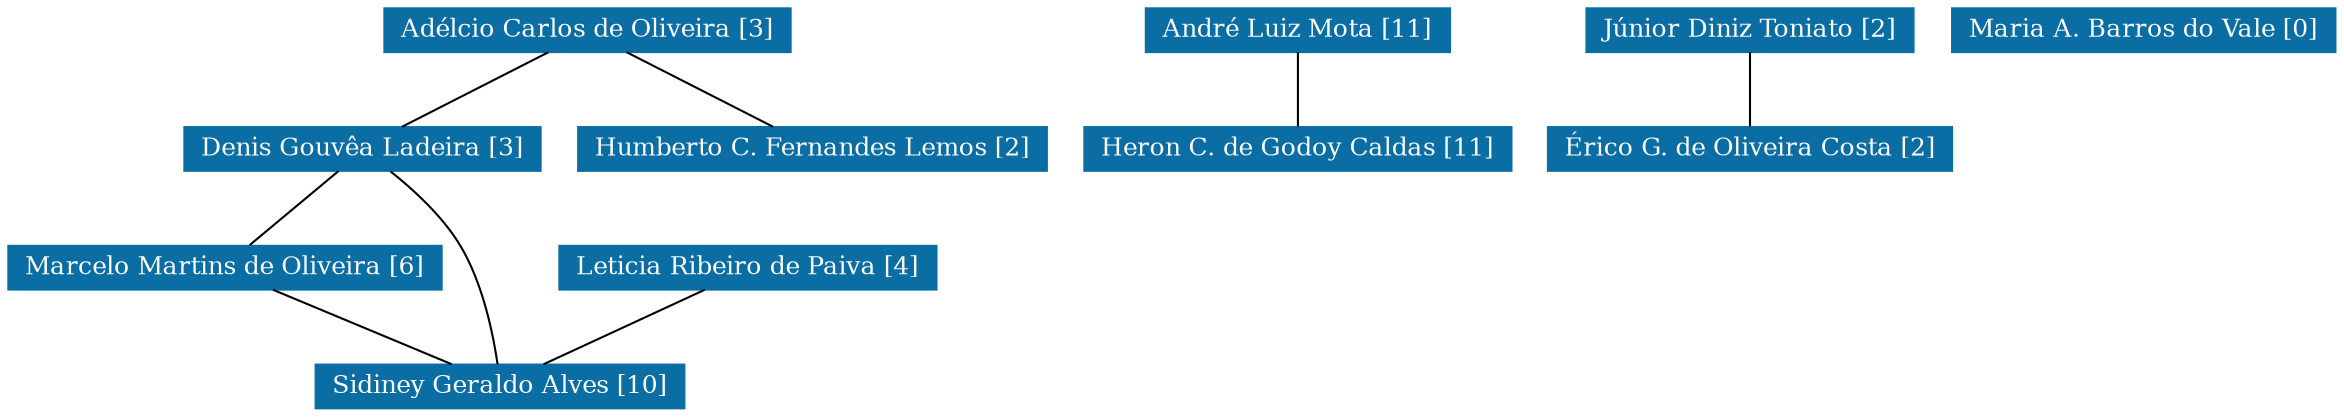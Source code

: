 strict graph grafo1 {
	graph [bb="0,0,927.5,192",
		id=grafo1,
		overlap=False
	];
	node [fontsize=12,
		label="\N",
		shape=rectangle,
		style=filled
	];
	0	 [URL="membro-0487113229071944.html",
		color="#0A6EA4",
		fontcolor="#FFFFFF",
		height=0.29167,
		label="Adélcio Carlos de Oliveira [3]",
		pos="228.5,181.5",
		width=2.1944];
	2	 [URL="membro-6110042881038336.html",
		color="#0A6EA4",
		fontcolor="#FFFFFF",
		height=0.29167,
		label="Denis Gouvêa Ladeira [3]",
		pos="138.5,124.5",
		width=1.9444];
	0 -- 2	 [pos="211.57,170.78 195.48,160.59 171.42,145.35 155.35,135.17"];
	4	 [URL="membro-8374281747074655.html",
		color="#0A6EA4",
		fontcolor="#FFFFFF",
		height=0.29167,
		label="Humberto C. Fernandes Lemos [2]",
		pos="318.5,124.5",
		width=2.5556];
	0 -- 4	 [pos="245.43,170.78 261.52,160.59 285.58,145.35 301.65,135.17"];
	7	 [URL="membro-2091568617999217.html",
		color="#0A6EA4",
		fontcolor="#FFFFFF",
		height=0.29167,
		label="Marcelo Martins de Oliveira [6]",
		pos="83.5,67.5",
		width=2.3194];
	2 -- 7	 [pos="128.15,113.78 118.32,103.59 103.62,88.348 93.799,78.173"];
	9	 [URL="membro-4536440727635518.html",
		color="#0A6EA4",
		fontcolor="#FFFFFF",
		height=0.29167,
		label="Sidiney Geraldo Alves [10]",
		pos="194.5,10.5",
		width=2.0278];
	2 -- 9	 [pos="148.98,113.91 157.26,105.01 168.54,91.591 175.5,78 185.15,59.145 190.46,34.738 192.87,21.036"];
	7 -- 9	 [pos="104.12,56.912 124.06,46.674 154.09,31.25 173.99,21.031"];
	1	 [URL="membro-8453016139576761.html",
		color="#0A6EA4",
		fontcolor="#FFFFFF",
		height=0.29167,
		label="André Luiz Mota [11]",
		pos="512.5,181.5",
		width=1.6944];
	3	 [URL="membro-1373657423991547.html",
		color="#0A6EA4",
		fontcolor="#FFFFFF",
		height=0.29167,
		label="Heron C. de Godoy Caldas [11]",
		pos="512.5,124.5",
		width=2.3333];
	1 -- 3	 [pos="512.5,170.78 512.5,160.59 512.5,145.35 512.5,135.17"];
	5	 [URL="membro-5354129714719077.html",
		color="#0A6EA4",
		fontcolor="#FFFFFF",
		height=0.29167,
		label="Júnior Diniz Toniato [2]",
		pos="694.5,181.5",
		width=1.8056];
	10	 [URL="membro-4937965723746020.html",
		color="#0A6EA4",
		fontcolor="#FFFFFF",
		height=0.29167,
		label="Érico G. de Oliveira Costa [2]",
		pos="694.5,124.5",
		width=2.2222];
	5 -- 10	 [pos="694.5,170.78 694.5,160.59 694.5,145.35 694.5,135.17"];
	6	 [URL="membro-9428416479663144.html",
		color="#0A6EA4",
		fontcolor="#FFFFFF",
		height=0.29167,
		label="Leticia Ribeiro de Paiva [4]",
		pos="296.5,67.5",
		width=2.0417];
	6 -- 9	 [pos="277.31,56.779 259.08,46.588 231.81,31.348 213.6,21.173"];
	8	 [URL="membro-1514453602141346.html",
		color="#0A6EA4",
		fontcolor="#FFFFFF",
		height=0.29167,
		label="Maria A. Barros do Vale [0]",
		pos="852.5,181.5",
		width=2.0833];
}
